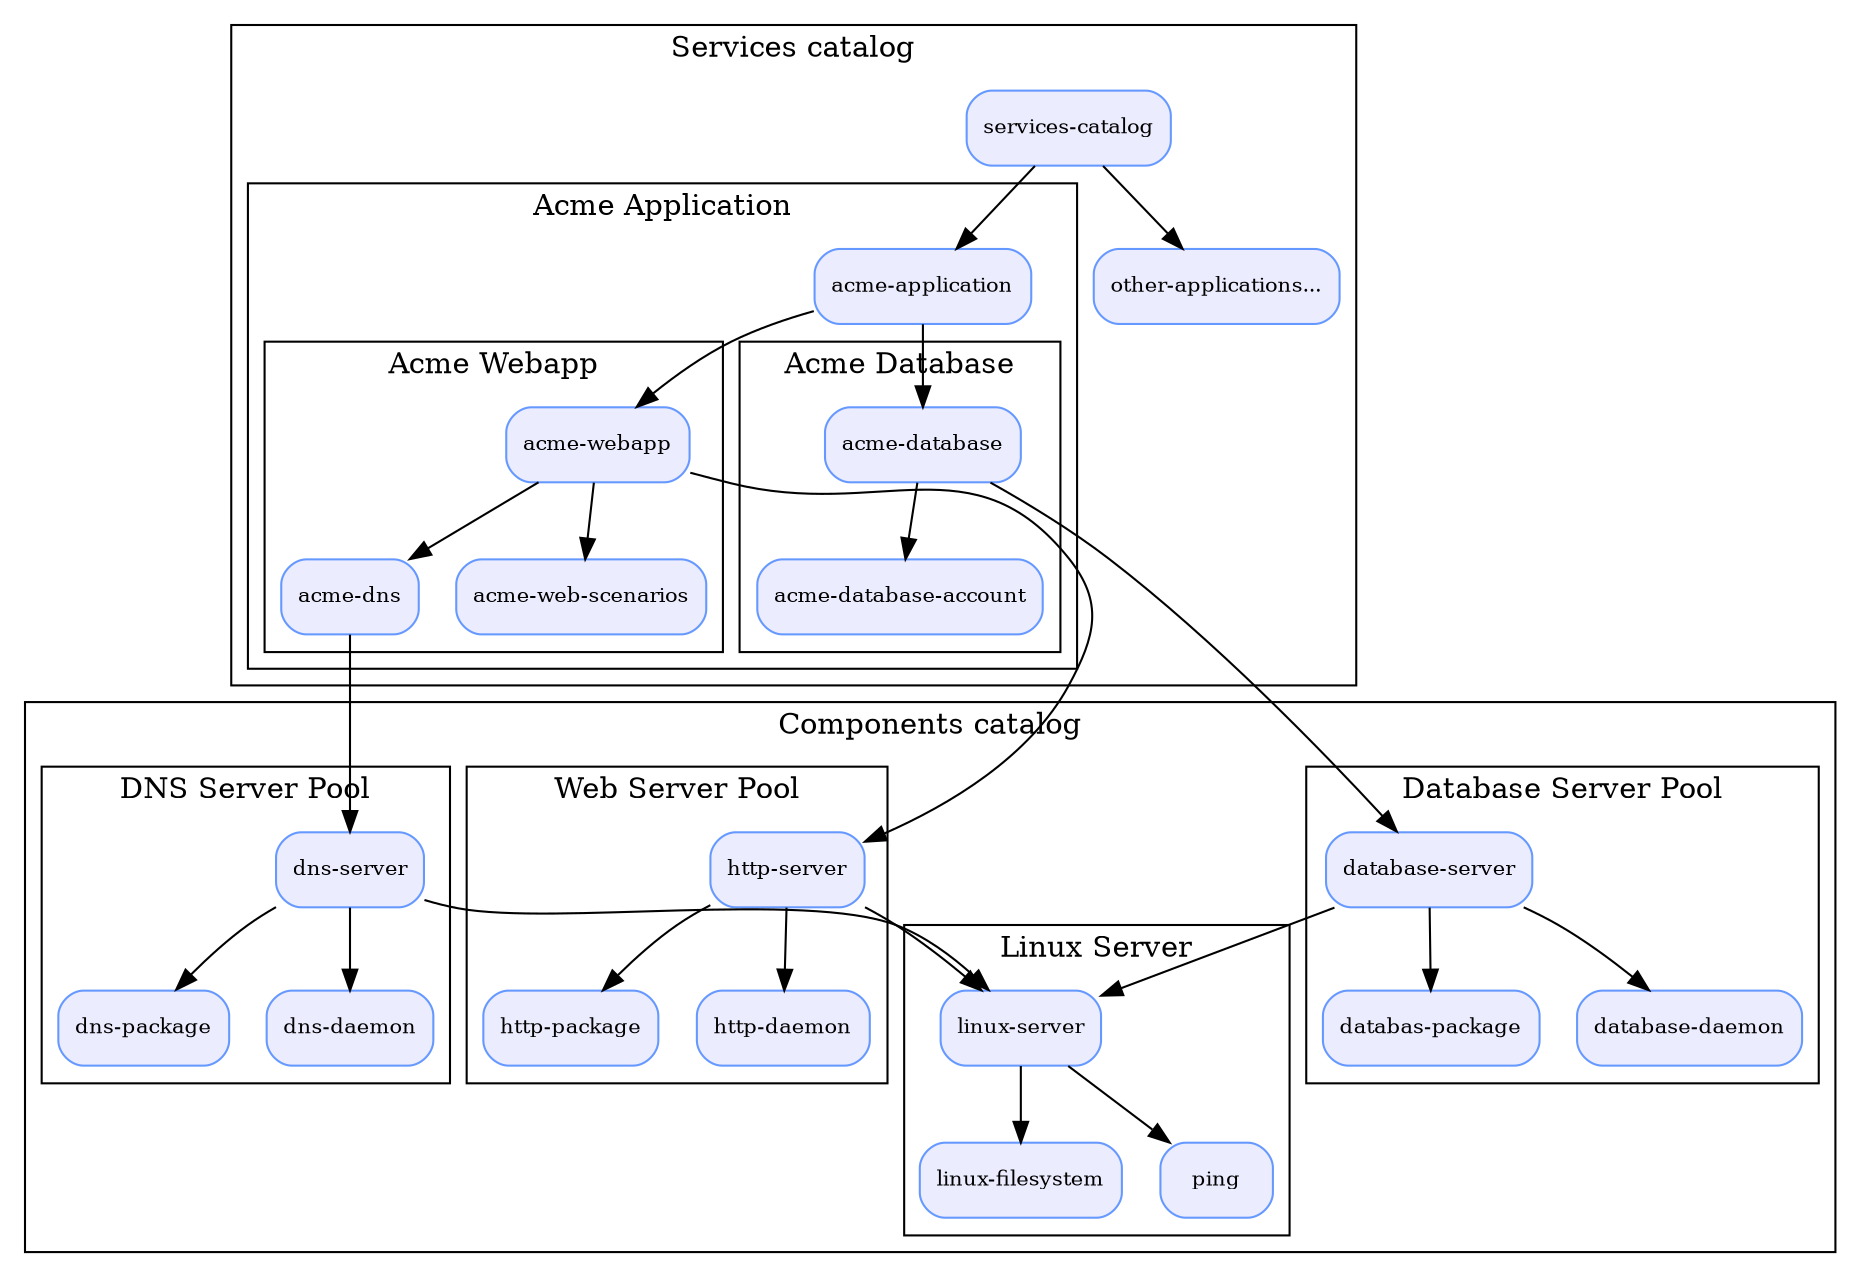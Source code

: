 digraph servicescatalog{
node [shape="Mrecord", style="filled", color="#6699ff", fillcolor="#ececff",
fontsize="10"];

subgraph cluster_servicescatalog {
label="Services catalog";

"services-catalog" -> {"acme-application" "other-applications..."};

  subgraph cluster_acmeapplication{
    label="Acme Application";

    "acme-application" -> { "acme-webapp"  "acme-database"};

    subgraph cluster_acmewebapp{
      label="Acme Webapp";
      "acme-webapp" -> {"acme-dns" "acme-web-scenarios"};
    };

    subgraph cluster_acmedatabase{
      label="Acme Database";
      "acme-database" -> {"acme-database-account"};
    };

  };

};

subgraph cluster_componentscatalog {
label="Components catalog";

  subgraph cluster_dnsserver{
    label="DNS Server Pool";
    "acme-dns" -> {"dns-server"};
    "dns-server" -> {"dns-package" "dns-daemon"};
  };

  subgraph cluster_httpserver{
    label="Web Server Pool";
    "acme-webapp" -> {"http-server"};
    "http-server" -> {"http-package" "http-daemon"};
  };

  subgraph cluster_dbserver{
    label="Database Server Pool";
    "acme-database" -> {"database-server"};
    "database-server" -> {"databas-package" "database-daemon"};
  };

  subgraph cluster_linuxserver{
    label="Linux Server";
    {"dns-server" "http-server" "database-server"} -> "linux-server";
    "linux-server" -> {"linux-filesystem" "ping"};
  };
};

}

